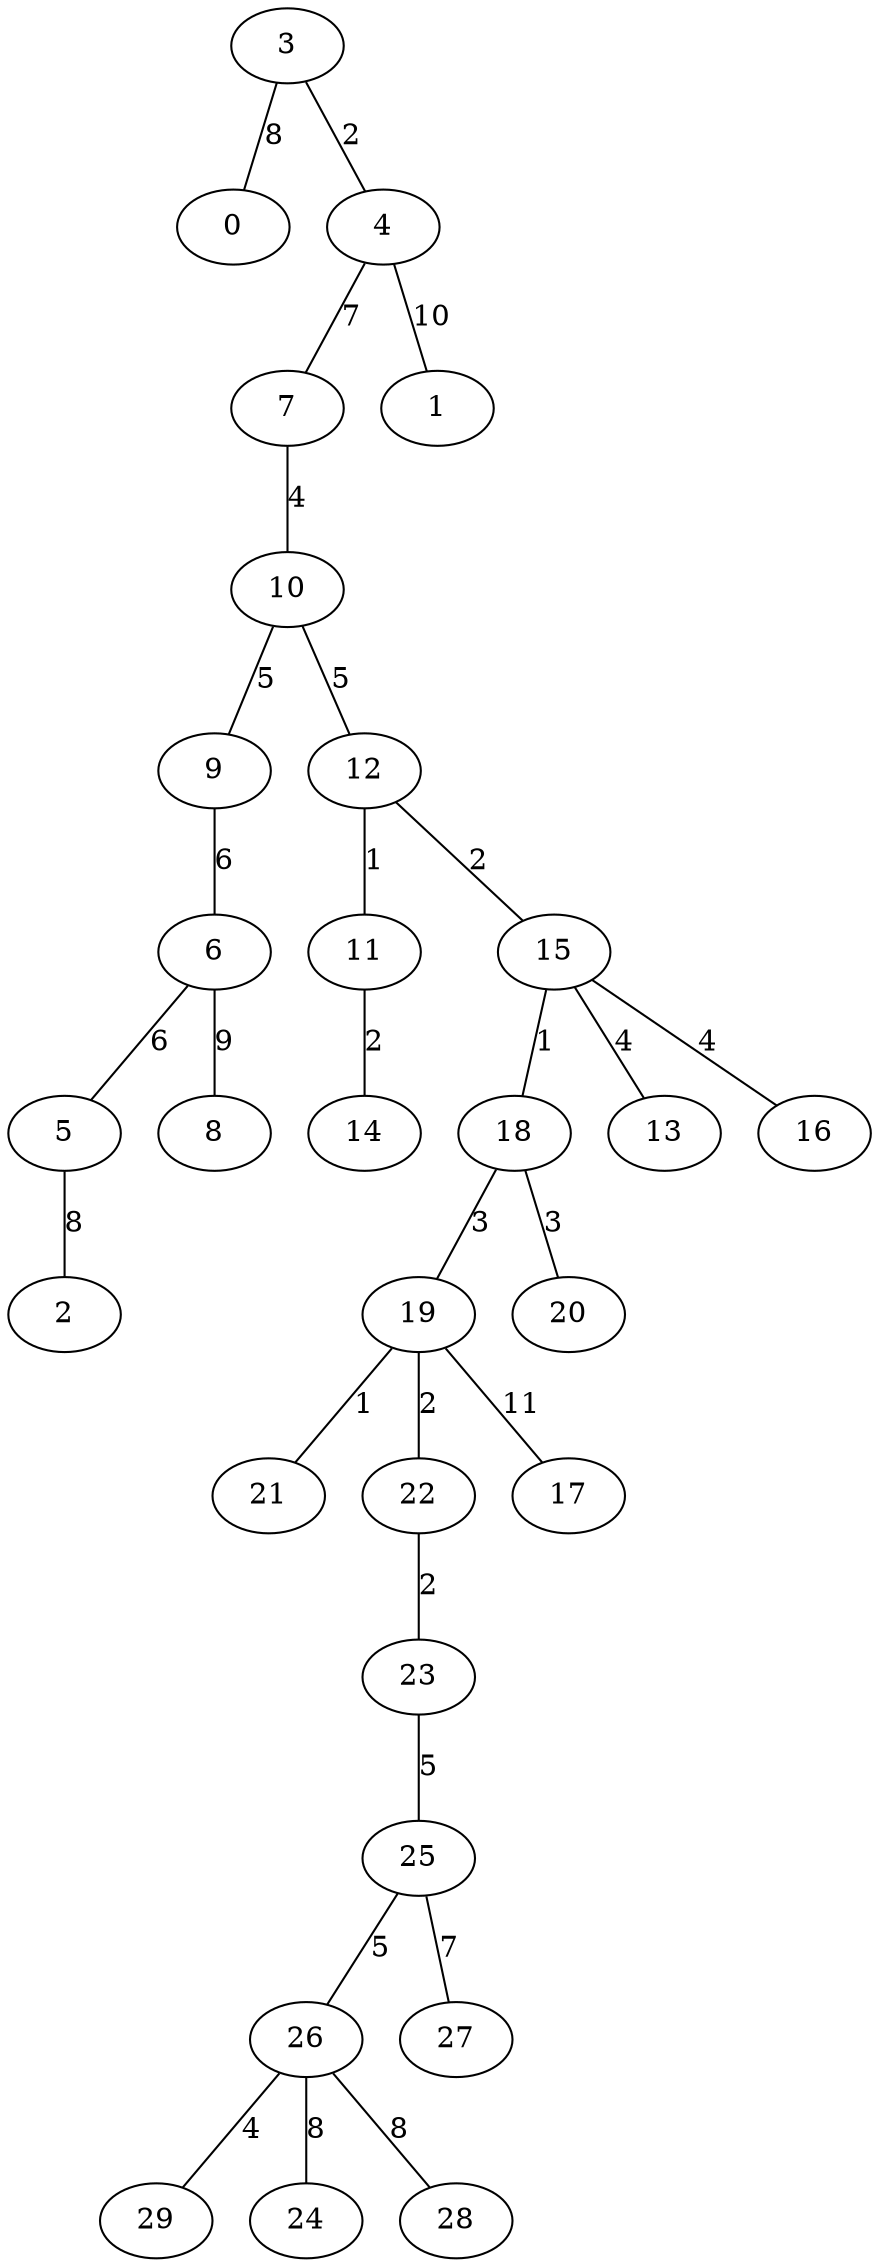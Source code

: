graph G {
    "3" -- "0" [label="8"];
    "3" -- "4" [label="2"];
    "4" -- "7" [label="7"];
    "7" -- "10" [label="4"];
    "10" -- "9" [label="5"];
    "10" -- "12" [label="5"];
    "12" -- "11" [label="1"];
    "12" -- "15" [label="2"];
    "15" -- "18" [label="1"];
    "11" -- "14" [label="2"];
    "18" -- "19" [label="3"];
    "19" -- "21" [label="1"];
    "19" -- "22" [label="2"];
    "22" -- "23" [label="2"];
    "18" -- "20" [label="3"];
    "15" -- "13" [label="4"];
    "15" -- "16" [label="4"];
    "23" -- "25" [label="5"];
    "25" -- "26" [label="5"];
    "26" -- "29" [label="4"];
    "9" -- "6" [label="6"];
    "6" -- "5" [label="6"];
    "25" -- "27" [label="7"];
    "5" -- "2" [label="8"];
    "26" -- "24" [label="8"];
    "26" -- "28" [label="8"];
    "6" -- "8" [label="9"];
    "4" -- "1" [label="10"];
    "19" -- "17" [label="11"];
}